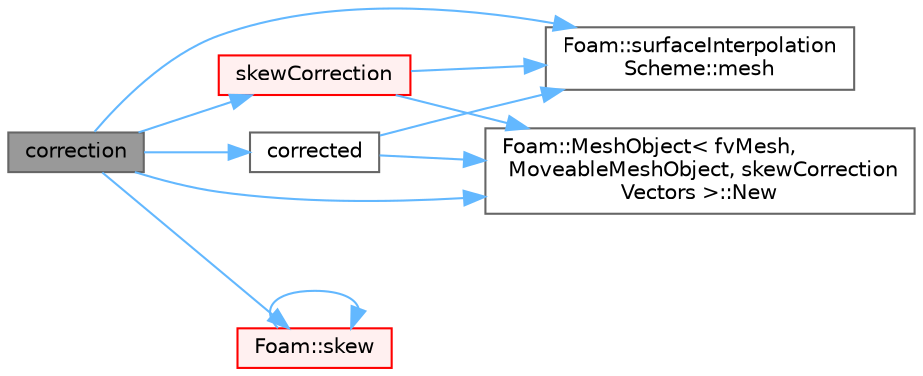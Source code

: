 digraph "correction"
{
 // LATEX_PDF_SIZE
  bgcolor="transparent";
  edge [fontname=Helvetica,fontsize=10,labelfontname=Helvetica,labelfontsize=10];
  node [fontname=Helvetica,fontsize=10,shape=box,height=0.2,width=0.4];
  rankdir="LR";
  Node1 [id="Node000001",label="correction",height=0.2,width=0.4,color="gray40", fillcolor="grey60", style="filled", fontcolor="black",tooltip=" "];
  Node1 -> Node2 [id="edge1_Node000001_Node000002",color="steelblue1",style="solid",tooltip=" "];
  Node2 [id="Node000002",label="corrected",height=0.2,width=0.4,color="grey40", fillcolor="white", style="filled",URL="$classFoam_1_1skewCorrected.html#a09ea734bf81e6dc77b1347909d536fc1",tooltip=" "];
  Node2 -> Node3 [id="edge2_Node000002_Node000003",color="steelblue1",style="solid",tooltip=" "];
  Node3 [id="Node000003",label="Foam::surfaceInterpolation\lScheme::mesh",height=0.2,width=0.4,color="grey40", fillcolor="white", style="filled",URL="$classFoam_1_1surfaceInterpolationScheme.html#aab8ef4470d7d6fd79e1cf62023ec7bc1",tooltip=" "];
  Node2 -> Node4 [id="edge3_Node000002_Node000004",color="steelblue1",style="solid",tooltip=" "];
  Node4 [id="Node000004",label="Foam::MeshObject\< fvMesh,\l MoveableMeshObject, skewCorrection\lVectors \>::New",height=0.2,width=0.4,color="grey40", fillcolor="white", style="filled",URL="$classFoam_1_1MeshObject.html#a174574ec68990766b0ac5746b6c8be68",tooltip=" "];
  Node1 -> Node3 [id="edge4_Node000001_Node000003",color="steelblue1",style="solid",tooltip=" "];
  Node1 -> Node4 [id="edge5_Node000001_Node000004",color="steelblue1",style="solid",tooltip=" "];
  Node1 -> Node5 [id="edge6_Node000001_Node000005",color="steelblue1",style="solid",tooltip=" "];
  Node5 [id="Node000005",label="Foam::skew",height=0.2,width=0.4,color="red", fillcolor="#FFF0F0", style="filled",URL="$namespaceFoam.html#aec5060dc82b7727c5935153aa048b2c1",tooltip=" "];
  Node5 -> Node5 [id="edge7_Node000005_Node000005",color="steelblue1",style="solid",tooltip=" "];
  Node1 -> Node9 [id="edge8_Node000001_Node000009",color="steelblue1",style="solid",tooltip=" "];
  Node9 [id="Node000009",label="skewCorrection",height=0.2,width=0.4,color="red", fillcolor="#FFF0F0", style="filled",URL="$classFoam_1_1skewCorrected.html#ad4d54c68cfc049cbf75cd41d3547c266",tooltip=" "];
  Node9 -> Node3 [id="edge9_Node000009_Node000003",color="steelblue1",style="solid",tooltip=" "];
  Node9 -> Node4 [id="edge10_Node000009_Node000004",color="steelblue1",style="solid",tooltip=" "];
}
